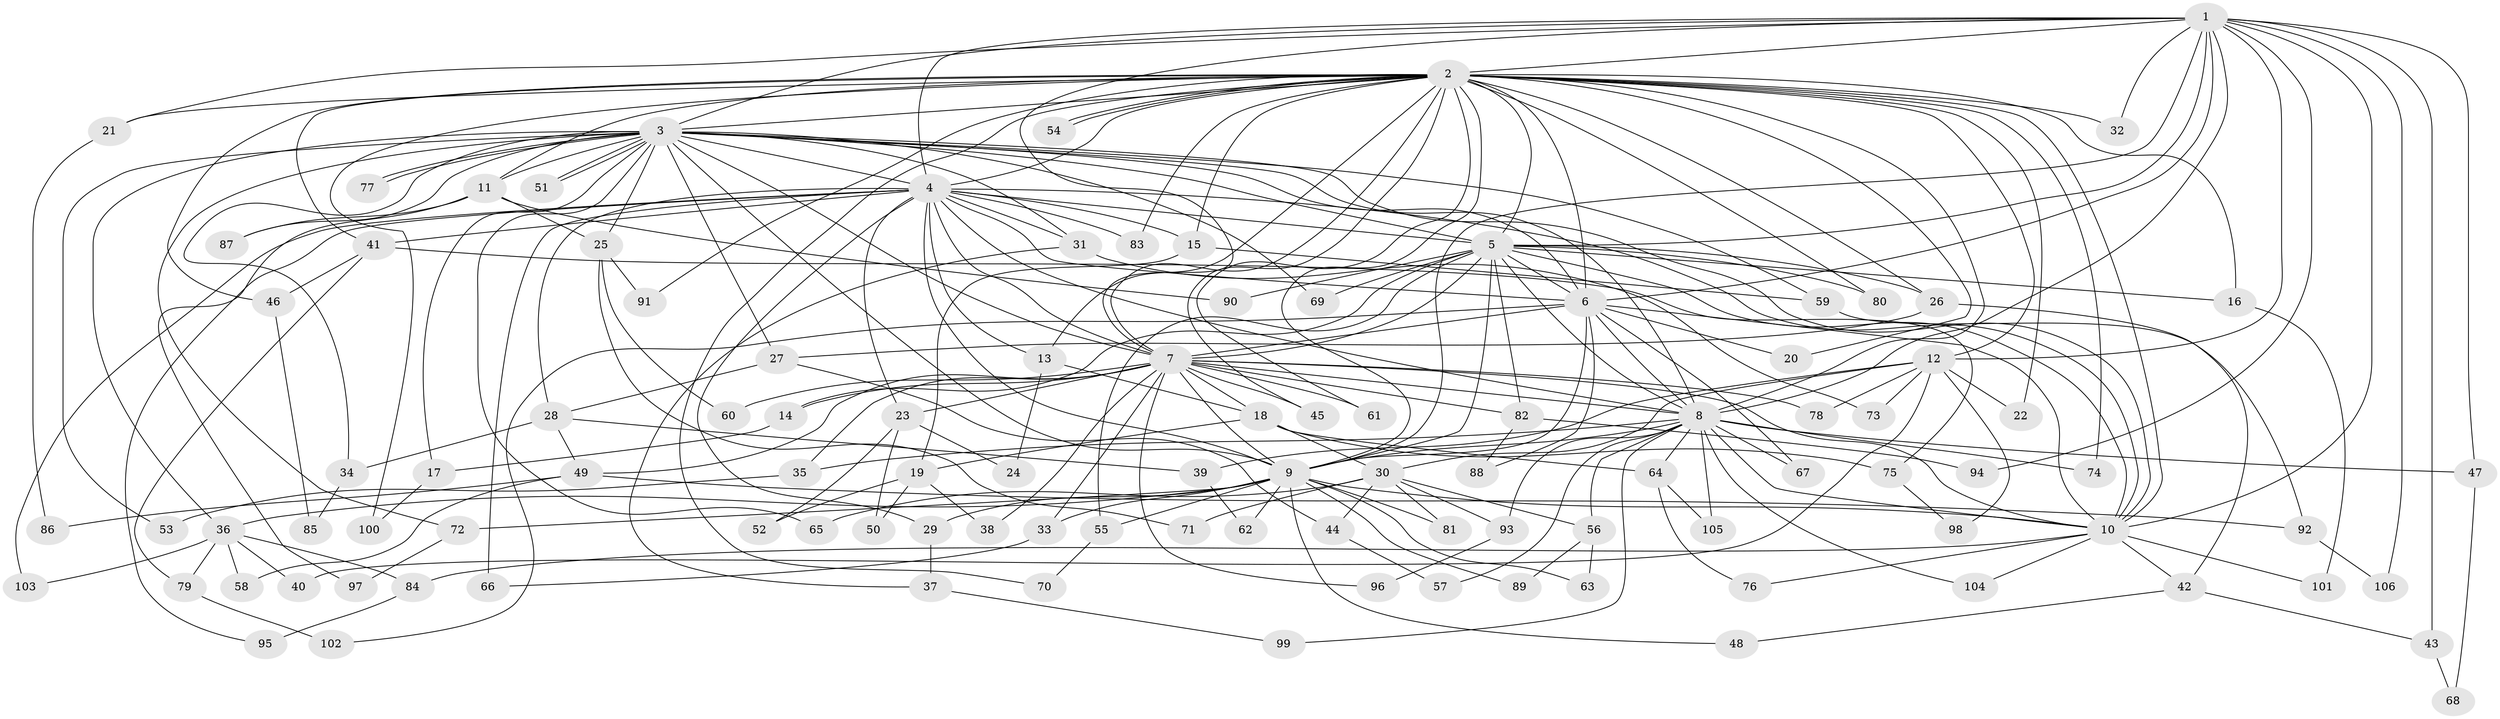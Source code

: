 // Generated by graph-tools (version 1.1) at 2025/35/03/09/25 02:35:02]
// undirected, 106 vertices, 237 edges
graph export_dot {
graph [start="1"]
  node [color=gray90,style=filled];
  1;
  2;
  3;
  4;
  5;
  6;
  7;
  8;
  9;
  10;
  11;
  12;
  13;
  14;
  15;
  16;
  17;
  18;
  19;
  20;
  21;
  22;
  23;
  24;
  25;
  26;
  27;
  28;
  29;
  30;
  31;
  32;
  33;
  34;
  35;
  36;
  37;
  38;
  39;
  40;
  41;
  42;
  43;
  44;
  45;
  46;
  47;
  48;
  49;
  50;
  51;
  52;
  53;
  54;
  55;
  56;
  57;
  58;
  59;
  60;
  61;
  62;
  63;
  64;
  65;
  66;
  67;
  68;
  69;
  70;
  71;
  72;
  73;
  74;
  75;
  76;
  77;
  78;
  79;
  80;
  81;
  82;
  83;
  84;
  85;
  86;
  87;
  88;
  89;
  90;
  91;
  92;
  93;
  94;
  95;
  96;
  97;
  98;
  99;
  100;
  101;
  102;
  103;
  104;
  105;
  106;
  1 -- 2;
  1 -- 3;
  1 -- 4;
  1 -- 5;
  1 -- 6;
  1 -- 7;
  1 -- 8;
  1 -- 9;
  1 -- 10;
  1 -- 12;
  1 -- 21;
  1 -- 32;
  1 -- 43;
  1 -- 47;
  1 -- 94;
  1 -- 106;
  2 -- 3;
  2 -- 4;
  2 -- 5;
  2 -- 6;
  2 -- 7;
  2 -- 8;
  2 -- 9;
  2 -- 10;
  2 -- 11;
  2 -- 12;
  2 -- 13;
  2 -- 15;
  2 -- 16;
  2 -- 20;
  2 -- 21;
  2 -- 22;
  2 -- 26;
  2 -- 32;
  2 -- 41;
  2 -- 45;
  2 -- 46;
  2 -- 54;
  2 -- 54;
  2 -- 61;
  2 -- 70;
  2 -- 74;
  2 -- 80;
  2 -- 83;
  2 -- 91;
  2 -- 100;
  3 -- 4;
  3 -- 5;
  3 -- 6;
  3 -- 7;
  3 -- 8;
  3 -- 9;
  3 -- 10;
  3 -- 11;
  3 -- 17;
  3 -- 25;
  3 -- 27;
  3 -- 31;
  3 -- 34;
  3 -- 36;
  3 -- 51;
  3 -- 51;
  3 -- 53;
  3 -- 59;
  3 -- 65;
  3 -- 69;
  3 -- 72;
  3 -- 77;
  3 -- 77;
  3 -- 87;
  4 -- 5;
  4 -- 6;
  4 -- 7;
  4 -- 8;
  4 -- 9;
  4 -- 10;
  4 -- 13;
  4 -- 15;
  4 -- 23;
  4 -- 28;
  4 -- 29;
  4 -- 31;
  4 -- 41;
  4 -- 66;
  4 -- 83;
  4 -- 95;
  4 -- 103;
  5 -- 6;
  5 -- 7;
  5 -- 8;
  5 -- 9;
  5 -- 10;
  5 -- 14;
  5 -- 16;
  5 -- 26;
  5 -- 55;
  5 -- 69;
  5 -- 80;
  5 -- 82;
  5 -- 90;
  6 -- 7;
  6 -- 8;
  6 -- 9;
  6 -- 10;
  6 -- 20;
  6 -- 67;
  6 -- 88;
  6 -- 102;
  7 -- 8;
  7 -- 9;
  7 -- 10;
  7 -- 14;
  7 -- 18;
  7 -- 23;
  7 -- 33;
  7 -- 35;
  7 -- 38;
  7 -- 45;
  7 -- 49;
  7 -- 60;
  7 -- 61;
  7 -- 78;
  7 -- 82;
  7 -- 96;
  8 -- 9;
  8 -- 10;
  8 -- 35;
  8 -- 47;
  8 -- 56;
  8 -- 57;
  8 -- 64;
  8 -- 67;
  8 -- 74;
  8 -- 93;
  8 -- 99;
  8 -- 104;
  8 -- 105;
  9 -- 10;
  9 -- 29;
  9 -- 33;
  9 -- 36;
  9 -- 48;
  9 -- 55;
  9 -- 62;
  9 -- 63;
  9 -- 72;
  9 -- 81;
  9 -- 89;
  10 -- 42;
  10 -- 76;
  10 -- 84;
  10 -- 101;
  10 -- 104;
  11 -- 25;
  11 -- 87;
  11 -- 90;
  11 -- 97;
  12 -- 22;
  12 -- 30;
  12 -- 39;
  12 -- 40;
  12 -- 73;
  12 -- 78;
  12 -- 98;
  13 -- 18;
  13 -- 24;
  14 -- 17;
  15 -- 19;
  15 -- 59;
  16 -- 101;
  17 -- 100;
  18 -- 19;
  18 -- 30;
  18 -- 64;
  18 -- 75;
  19 -- 38;
  19 -- 50;
  19 -- 52;
  21 -- 86;
  23 -- 24;
  23 -- 50;
  23 -- 52;
  25 -- 60;
  25 -- 71;
  25 -- 91;
  26 -- 27;
  26 -- 42;
  27 -- 28;
  27 -- 44;
  28 -- 34;
  28 -- 39;
  28 -- 49;
  29 -- 37;
  30 -- 44;
  30 -- 56;
  30 -- 65;
  30 -- 71;
  30 -- 81;
  30 -- 93;
  31 -- 37;
  31 -- 73;
  33 -- 66;
  34 -- 85;
  35 -- 53;
  36 -- 40;
  36 -- 58;
  36 -- 79;
  36 -- 84;
  36 -- 103;
  37 -- 99;
  39 -- 62;
  41 -- 46;
  41 -- 75;
  41 -- 79;
  42 -- 43;
  42 -- 48;
  43 -- 68;
  44 -- 57;
  46 -- 85;
  47 -- 68;
  49 -- 58;
  49 -- 86;
  49 -- 92;
  55 -- 70;
  56 -- 63;
  56 -- 89;
  59 -- 92;
  64 -- 76;
  64 -- 105;
  72 -- 97;
  75 -- 98;
  79 -- 102;
  82 -- 88;
  82 -- 94;
  84 -- 95;
  92 -- 106;
  93 -- 96;
}

